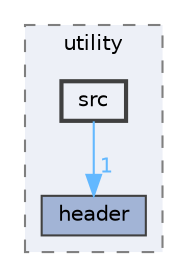 digraph "C:/Users/ahmet/OneDrive/Masaüstü/DataStructure/cen207-2025-2026-5-Mustafa-Yildirimm-cpp/src/utility/src"
{
 // INTERACTIVE_SVG=YES
 // LATEX_PDF_SIZE
  bgcolor="transparent";
  edge [fontname=Helvetica,fontsize=10,labelfontname=Helvetica,labelfontsize=10];
  node [fontname=Helvetica,fontsize=10,shape=box,height=0.2,width=0.4];
  compound=true
  subgraph clusterdir_6f1e4e362ba3980e11270dc682882bb5 {
    graph [ bgcolor="#edf0f7", pencolor="grey50", label="utility", fontname=Helvetica,fontsize=10 style="filled,dashed", URL="dir_6f1e4e362ba3980e11270dc682882bb5.html",tooltip=""]
  dir_5a03be7af79947cbea7bb1549f0caefe [label="header", fillcolor="#a2b4d6", color="grey25", style="filled", URL="dir_5a03be7af79947cbea7bb1549f0caefe.html",tooltip=""];
  dir_ca7485108c3d5e39364ba42829e0c75a [label="src", fillcolor="#edf0f7", color="grey25", style="filled,bold", URL="dir_ca7485108c3d5e39364ba42829e0c75a.html",tooltip=""];
  }
  dir_ca7485108c3d5e39364ba42829e0c75a->dir_5a03be7af79947cbea7bb1549f0caefe [headlabel="1", labeldistance=1.5 headhref="dir_000005_000002.html" href="dir_000005_000002.html" color="steelblue1" fontcolor="steelblue1"];
}
